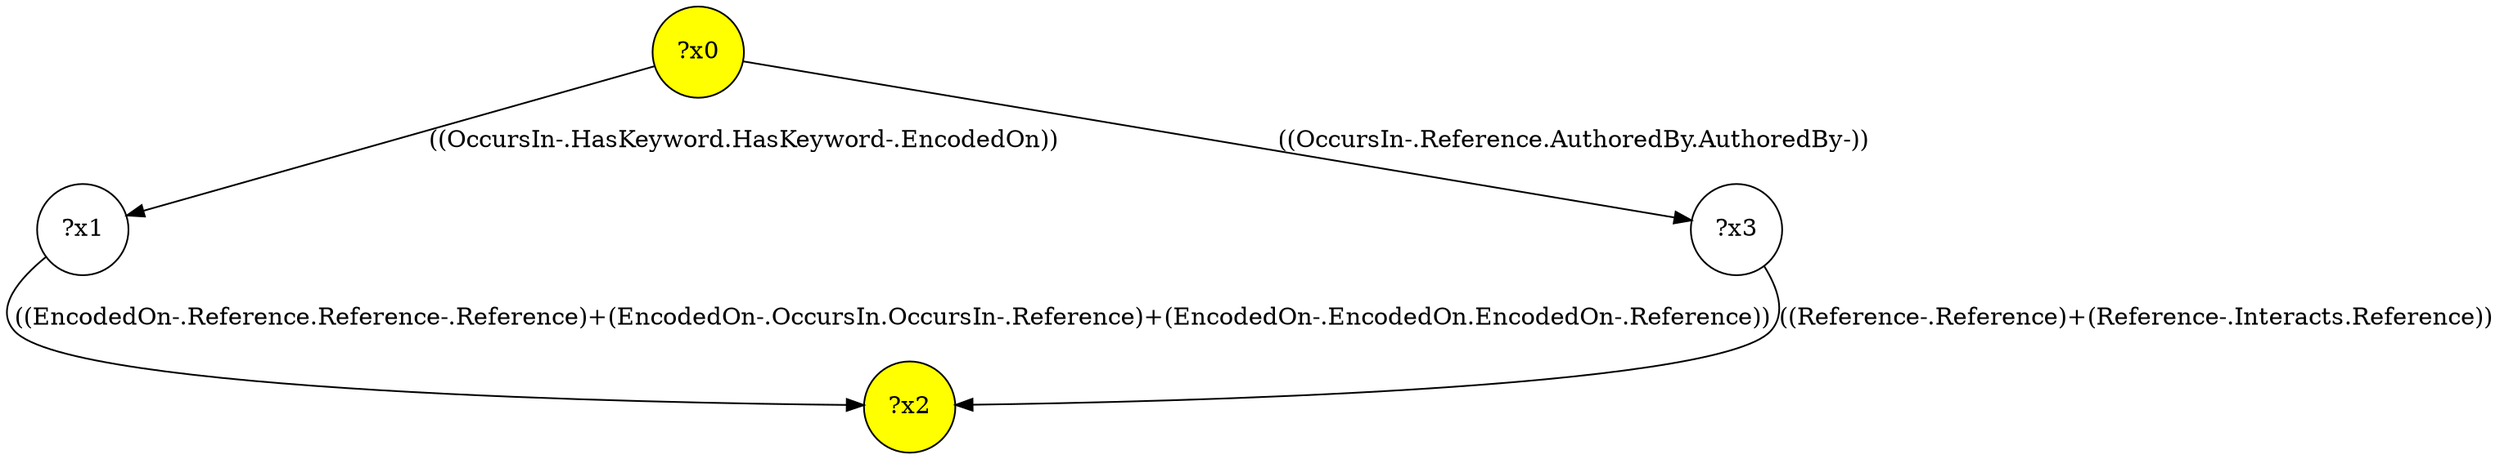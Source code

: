 digraph g {
	x0 [fillcolor="yellow", style="filled," shape=circle, label="?x0"];
	x2 [fillcolor="yellow", style="filled," shape=circle, label="?x2"];
	x1 [shape=circle, label="?x1"];
	x0 -> x1 [label="((OccursIn-.HasKeyword.HasKeyword-.EncodedOn))"];
	x1 -> x2 [label="((EncodedOn-.Reference.Reference-.Reference)+(EncodedOn-.OccursIn.OccursIn-.Reference)+(EncodedOn-.EncodedOn.EncodedOn-.Reference))"];
	x3 [shape=circle, label="?x3"];
	x0 -> x3 [label="((OccursIn-.Reference.AuthoredBy.AuthoredBy-))"];
	x3 -> x2 [label="((Reference-.Reference)+(Reference-.Interacts.Reference))"];
}

